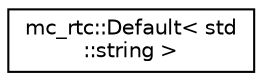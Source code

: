 digraph "Graphical Class Hierarchy"
{
 // INTERACTIVE_SVG=YES
 // LATEX_PDF_SIZE
  edge [fontname="Helvetica",fontsize="10",labelfontname="Helvetica",labelfontsize="10"];
  node [fontname="Helvetica",fontsize="10",shape=record];
  rankdir="LR";
  Node0 [label="mc_rtc::Default\< std\l::string \>",height=0.2,width=0.4,color="black", fillcolor="white", style="filled",URL="$structmc__rtc_1_1Default_3_01std_1_1string_01_4.html",tooltip=" "];
}
